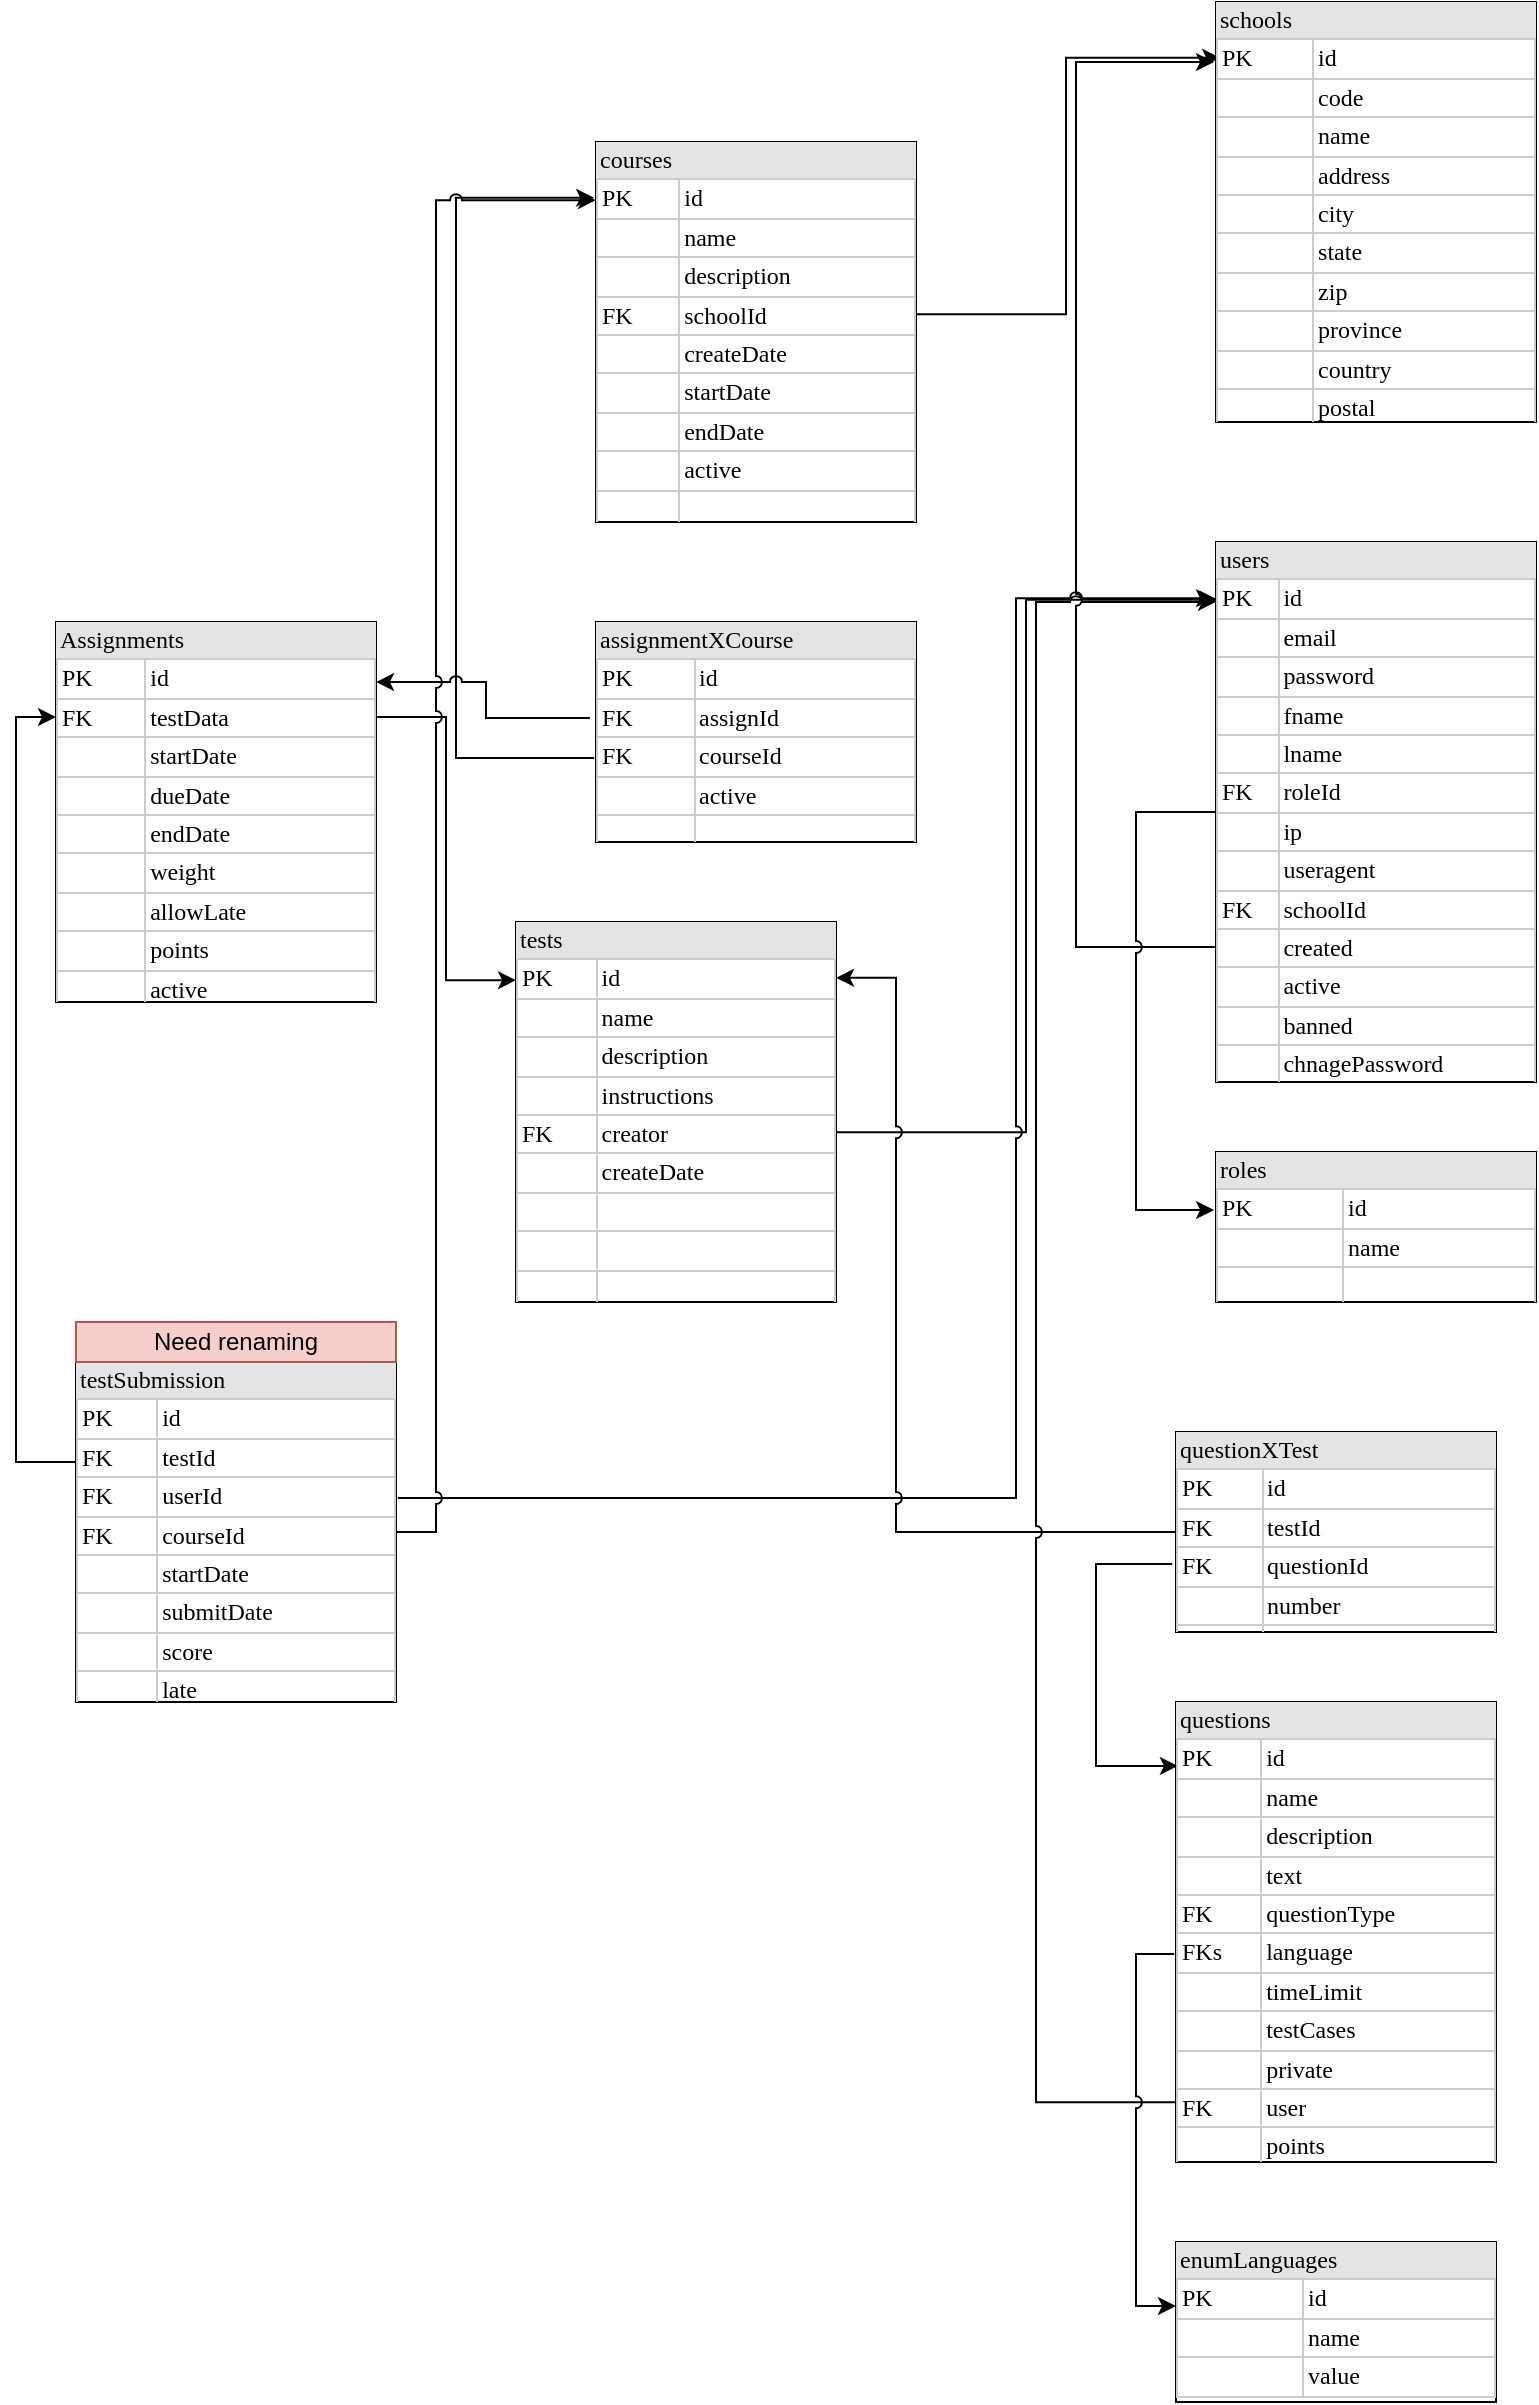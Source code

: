 <mxfile version="10.6.7" type="github"><diagram id="lR3mISrKSOdd3tAyGCDQ" name="Page-1"><mxGraphModel dx="1154" dy="1677" grid="1" gridSize="10" guides="1" tooltips="1" connect="1" arrows="1" fold="1" page="1" pageScale="1" pageWidth="850" pageHeight="1100" math="0" shadow="0"><root><mxCell id="0"/><mxCell id="1" parent="0"/><mxCell id="EHK29kDvS0uKDDm51kIB-8" style="edgeStyle=orthogonalEdgeStyle;rounded=0;orthogonalLoop=1;jettySize=auto;html=1;exitX=1;exitY=0.25;exitDx=0;exitDy=0;entryX=0;entryY=0.153;entryDx=0;entryDy=0;entryPerimeter=0;jumpStyle=arc;" parent="1" source="EHK29kDvS0uKDDm51kIB-1" target="EHK29kDvS0uKDDm51kIB-7" edge="1"><mxGeometry relative="1" as="geometry"/></mxCell><mxCell id="EHK29kDvS0uKDDm51kIB-1" value="&lt;div style=&quot;box-sizing: border-box ; width: 100% ; background: #e4e4e4 ; padding: 2px&quot;&gt;Assignments&lt;/div&gt;&lt;table style=&quot;width: 100% ; font-size: 1em ; border: 1px solid rgb(204 , 204 , 204) ; border-collapse: collapse&quot; cellpadding=&quot;2&quot; cellspacing=&quot;0&quot; border=&quot;1&quot;&gt;&lt;tbody&gt;&lt;tr&gt;&lt;td&gt;PK&lt;/td&gt;&lt;td&gt;id&lt;/td&gt;&lt;/tr&gt;&lt;tr&gt;&lt;td&gt;FK&lt;/td&gt;&lt;td&gt;testData&lt;/td&gt;&lt;/tr&gt;&lt;tr&gt;&lt;td&gt;&lt;br&gt;&lt;/td&gt;&lt;td&gt;startDate&lt;/td&gt;&lt;/tr&gt;&lt;tr&gt;&lt;td&gt;&lt;br&gt;&lt;/td&gt;&lt;td&gt;dueDate&lt;/td&gt;&lt;/tr&gt;&lt;tr&gt;&lt;td&gt;&lt;br&gt;&lt;/td&gt;&lt;td&gt;endDate&lt;/td&gt;&lt;/tr&gt;&lt;tr&gt;&lt;td&gt;&lt;br&gt;&lt;/td&gt;&lt;td&gt;weight&lt;/td&gt;&lt;/tr&gt;&lt;tr&gt;&lt;td&gt;&lt;br&gt;&lt;/td&gt;&lt;td&gt;allowLate&lt;/td&gt;&lt;/tr&gt;&lt;tr&gt;&lt;td&gt;&lt;br&gt;&lt;/td&gt;&lt;td&gt;points&lt;/td&gt;&lt;/tr&gt;&lt;tr&gt;&lt;td&gt;&lt;br&gt;&lt;/td&gt;&lt;td&gt;active&lt;/td&gt;&lt;/tr&gt;&lt;/tbody&gt;&lt;/table&gt;" style="verticalAlign=top;align=left;overflow=fill;html=1;rounded=0;shadow=0;comic=0;labelBackgroundColor=none;strokeColor=#000000;strokeWidth=1;fillColor=#ffffff;fontFamily=Verdana;fontSize=12;fontColor=#000000;" parent="1" vertex="1"><mxGeometry x="60" y="190" width="160" height="190" as="geometry"/></mxCell><mxCell id="EHK29kDvS0uKDDm51kIB-5" style="edgeStyle=orthogonalEdgeStyle;rounded=0;orthogonalLoop=1;jettySize=auto;html=1;exitX=-0.006;exitY=0.618;exitDx=0;exitDy=0;exitPerimeter=0;entryX=-0.006;entryY=0.147;entryDx=0;entryDy=0;entryPerimeter=0;jumpStyle=arc;" parent="1" source="EHK29kDvS0uKDDm51kIB-2" target="EHK29kDvS0uKDDm51kIB-4" edge="1"><mxGeometry relative="1" as="geometry"><mxPoint x="270" y="-30" as="targetPoint"/><Array as="points"><mxPoint x="260" y="258"/><mxPoint x="260" y="-22"/></Array></mxGeometry></mxCell><mxCell id="EHK29kDvS0uKDDm51kIB-6" style="edgeStyle=orthogonalEdgeStyle;rounded=0;orthogonalLoop=1;jettySize=auto;html=1;exitX=-0.019;exitY=0.436;exitDx=0;exitDy=0;entryX=1;entryY=0.158;entryDx=0;entryDy=0;entryPerimeter=0;exitPerimeter=0;jumpStyle=arc;" parent="1" source="EHK29kDvS0uKDDm51kIB-2" target="EHK29kDvS0uKDDm51kIB-1" edge="1"><mxGeometry relative="1" as="geometry"/></mxCell><mxCell id="EHK29kDvS0uKDDm51kIB-2" value="&lt;div style=&quot;box-sizing: border-box ; width: 100% ; background: #e4e4e4 ; padding: 2px&quot;&gt;assignmentXCourse&lt;/div&gt;&lt;table style=&quot;width: 100% ; font-size: 1em ; border: 1px solid rgb(204 , 204 , 204) ; border-collapse: collapse&quot; cellpadding=&quot;2&quot; cellspacing=&quot;0&quot; border=&quot;1&quot;&gt;&lt;tbody&gt;&lt;tr&gt;&lt;td&gt;PK&lt;/td&gt;&lt;td&gt;id&lt;/td&gt;&lt;/tr&gt;&lt;tr&gt;&lt;td&gt;FK&lt;/td&gt;&lt;td&gt;assignId&lt;/td&gt;&lt;/tr&gt;&lt;tr&gt;&lt;td&gt;FK&lt;/td&gt;&lt;td&gt;courseId&lt;/td&gt;&lt;/tr&gt;&lt;tr&gt;&lt;td&gt;&lt;br&gt;&lt;/td&gt;&lt;td&gt;active&lt;/td&gt;&lt;/tr&gt;&lt;tr&gt;&lt;td&gt;&lt;br&gt;&lt;/td&gt;&lt;td&gt;&lt;br&gt;&lt;/td&gt;&lt;/tr&gt;&lt;tr&gt;&lt;td&gt;&lt;br&gt;&lt;/td&gt;&lt;td&gt;&lt;br&gt;&lt;/td&gt;&lt;/tr&gt;&lt;tr&gt;&lt;td&gt;&lt;br&gt;&lt;/td&gt;&lt;td&gt;&lt;br&gt;&lt;/td&gt;&lt;/tr&gt;&lt;tr&gt;&lt;td&gt;&lt;br&gt;&lt;/td&gt;&lt;td&gt;&lt;br&gt;&lt;/td&gt;&lt;/tr&gt;&lt;tr&gt;&lt;td&gt;&lt;br&gt;&lt;/td&gt;&lt;td&gt;&lt;br&gt;&lt;/td&gt;&lt;/tr&gt;&lt;/tbody&gt;&lt;/table&gt;" style="verticalAlign=top;align=left;overflow=fill;html=1;rounded=0;shadow=0;comic=0;labelBackgroundColor=none;strokeColor=#000000;strokeWidth=1;fillColor=#ffffff;fontFamily=Verdana;fontSize=12;fontColor=#000000;" parent="1" vertex="1"><mxGeometry x="330" y="190" width="160" height="110" as="geometry"/></mxCell><mxCell id="EHK29kDvS0uKDDm51kIB-10" style="edgeStyle=orthogonalEdgeStyle;rounded=0;orthogonalLoop=1;jettySize=auto;html=1;exitX=1;exitY=0.453;exitDx=0;exitDy=0;entryX=0.013;entryY=0.133;entryDx=0;entryDy=0;entryPerimeter=0;exitPerimeter=0;jumpStyle=arc;" parent="1" source="EHK29kDvS0uKDDm51kIB-4" target="EHK29kDvS0uKDDm51kIB-9" edge="1"><mxGeometry relative="1" as="geometry"/></mxCell><mxCell id="EHK29kDvS0uKDDm51kIB-4" value="&lt;div style=&quot;box-sizing: border-box ; width: 100% ; background: #e4e4e4 ; padding: 2px&quot;&gt;courses&lt;/div&gt;&lt;table style=&quot;width: 100% ; font-size: 1em ; border: 1px solid rgb(204 , 204 , 204) ; border-collapse: collapse&quot; cellpadding=&quot;2&quot; cellspacing=&quot;0&quot; border=&quot;1&quot;&gt;&lt;tbody&gt;&lt;tr&gt;&lt;td&gt;PK&lt;/td&gt;&lt;td&gt;id&lt;/td&gt;&lt;/tr&gt;&lt;tr&gt;&lt;td&gt;&lt;br&gt;&lt;/td&gt;&lt;td&gt;name&lt;/td&gt;&lt;/tr&gt;&lt;tr&gt;&lt;td&gt;&lt;/td&gt;&lt;td&gt;description&lt;/td&gt;&lt;/tr&gt;&lt;tr&gt;&lt;td&gt;FK&lt;/td&gt;&lt;td&gt;schoolId&lt;/td&gt;&lt;/tr&gt;&lt;tr&gt;&lt;td&gt;&lt;br&gt;&lt;/td&gt;&lt;td&gt;createDate&lt;/td&gt;&lt;/tr&gt;&lt;tr&gt;&lt;td&gt;&lt;br&gt;&lt;/td&gt;&lt;td&gt;startDate&lt;/td&gt;&lt;/tr&gt;&lt;tr&gt;&lt;td&gt;&lt;br&gt;&lt;/td&gt;&lt;td&gt;endDate&lt;/td&gt;&lt;/tr&gt;&lt;tr&gt;&lt;td&gt;&lt;br&gt;&lt;/td&gt;&lt;td&gt;active&lt;/td&gt;&lt;/tr&gt;&lt;tr&gt;&lt;td&gt;&lt;br&gt;&lt;/td&gt;&lt;td&gt;&lt;br&gt;&lt;/td&gt;&lt;/tr&gt;&lt;/tbody&gt;&lt;/table&gt;" style="verticalAlign=top;align=left;overflow=fill;html=1;rounded=0;shadow=0;comic=0;labelBackgroundColor=none;strokeColor=#000000;strokeWidth=1;fillColor=#ffffff;fontFamily=Verdana;fontSize=12;fontColor=#000000;" parent="1" vertex="1"><mxGeometry x="330" y="-50" width="160" height="190" as="geometry"/></mxCell><mxCell id="EHK29kDvS0uKDDm51kIB-12" style="edgeStyle=orthogonalEdgeStyle;rounded=0;orthogonalLoop=1;jettySize=auto;html=1;exitX=1;exitY=0.553;exitDx=0;exitDy=0;entryX=0.006;entryY=0.107;entryDx=0;entryDy=0;entryPerimeter=0;exitPerimeter=0;jumpStyle=arc;" parent="1" source="EHK29kDvS0uKDDm51kIB-7" target="EHK29kDvS0uKDDm51kIB-11" edge="1"><mxGeometry relative="1" as="geometry"/></mxCell><mxCell id="EHK29kDvS0uKDDm51kIB-7" value="&lt;div style=&quot;box-sizing: border-box ; width: 100% ; background: #e4e4e4 ; padding: 2px&quot;&gt;tests&lt;/div&gt;&lt;table style=&quot;width: 100% ; font-size: 1em ; border: 1px solid rgb(204 , 204 , 204) ; border-collapse: collapse&quot; cellpadding=&quot;2&quot; cellspacing=&quot;0&quot; border=&quot;1&quot;&gt;&lt;tbody&gt;&lt;tr&gt;&lt;td&gt;PK&lt;/td&gt;&lt;td&gt;id&lt;/td&gt;&lt;/tr&gt;&lt;tr&gt;&lt;td&gt;&lt;br&gt;&lt;/td&gt;&lt;td&gt;name&lt;/td&gt;&lt;/tr&gt;&lt;tr&gt;&lt;td&gt;&lt;/td&gt;&lt;td&gt;description&lt;/td&gt;&lt;/tr&gt;&lt;tr&gt;&lt;td&gt;&lt;br&gt;&lt;/td&gt;&lt;td&gt;instructions&lt;/td&gt;&lt;/tr&gt;&lt;tr&gt;&lt;td&gt;FK&lt;/td&gt;&lt;td&gt;creator&lt;/td&gt;&lt;/tr&gt;&lt;tr&gt;&lt;td&gt;&lt;br&gt;&lt;/td&gt;&lt;td&gt;createDate&lt;/td&gt;&lt;/tr&gt;&lt;tr&gt;&lt;td&gt;&lt;br&gt;&lt;/td&gt;&lt;td&gt;&lt;br&gt;&lt;/td&gt;&lt;/tr&gt;&lt;tr&gt;&lt;td&gt;&lt;br&gt;&lt;/td&gt;&lt;td&gt;&lt;br&gt;&lt;/td&gt;&lt;/tr&gt;&lt;tr&gt;&lt;td&gt;&lt;br&gt;&lt;/td&gt;&lt;td&gt;&lt;br&gt;&lt;/td&gt;&lt;/tr&gt;&lt;/tbody&gt;&lt;/table&gt;" style="verticalAlign=top;align=left;overflow=fill;html=1;rounded=0;shadow=0;comic=0;labelBackgroundColor=none;strokeColor=#000000;strokeWidth=1;fillColor=#ffffff;fontFamily=Verdana;fontSize=12;fontColor=#000000;" parent="1" vertex="1"><mxGeometry x="290" y="340" width="160" height="190" as="geometry"/></mxCell><mxCell id="EHK29kDvS0uKDDm51kIB-9" value="&lt;div style=&quot;box-sizing: border-box ; width: 100% ; background: #e4e4e4 ; padding: 2px&quot;&gt;schools&lt;/div&gt;&lt;table style=&quot;width: 100% ; font-size: 1em ; border: 1px solid rgb(204 , 204 , 204) ; border-collapse: collapse&quot; cellpadding=&quot;2&quot; cellspacing=&quot;0&quot; border=&quot;1&quot;&gt;&lt;tbody&gt;&lt;tr&gt;&lt;td&gt;PK&lt;/td&gt;&lt;td&gt;id&lt;/td&gt;&lt;/tr&gt;&lt;tr&gt;&lt;td&gt;&lt;br&gt;&lt;/td&gt;&lt;td&gt;code&lt;/td&gt;&lt;/tr&gt;&lt;tr&gt;&lt;td&gt;&lt;/td&gt;&lt;td&gt;name&lt;/td&gt;&lt;/tr&gt;&lt;tr&gt;&lt;td&gt;&lt;br&gt;&lt;/td&gt;&lt;td&gt;address&lt;/td&gt;&lt;/tr&gt;&lt;tr&gt;&lt;td&gt;&lt;br&gt;&lt;/td&gt;&lt;td&gt;city&lt;/td&gt;&lt;/tr&gt;&lt;tr&gt;&lt;td&gt;&lt;br&gt;&lt;/td&gt;&lt;td&gt;state&lt;/td&gt;&lt;/tr&gt;&lt;tr&gt;&lt;td&gt;&lt;br&gt;&lt;/td&gt;&lt;td&gt;zip&lt;/td&gt;&lt;/tr&gt;&lt;tr&gt;&lt;td&gt;&lt;br&gt;&lt;/td&gt;&lt;td&gt;province&lt;/td&gt;&lt;/tr&gt;&lt;tr&gt;&lt;td&gt;&lt;br&gt;&lt;/td&gt;&lt;td&gt;country&lt;/td&gt;&lt;/tr&gt;&lt;tr&gt;&lt;td&gt;&lt;br&gt;&lt;/td&gt;&lt;td&gt;postal&lt;/td&gt;&lt;/tr&gt;&lt;/tbody&gt;&lt;/table&gt;" style="verticalAlign=top;align=left;overflow=fill;html=1;rounded=0;shadow=0;comic=0;labelBackgroundColor=none;strokeColor=#000000;strokeWidth=1;fillColor=#ffffff;fontFamily=Verdana;fontSize=12;fontColor=#000000;" parent="1" vertex="1"><mxGeometry x="640" y="-120" width="160" height="210" as="geometry"/></mxCell><mxCell id="EHK29kDvS0uKDDm51kIB-13" style="edgeStyle=orthogonalEdgeStyle;rounded=0;orthogonalLoop=1;jettySize=auto;html=1;exitX=0;exitY=0.75;exitDx=0;exitDy=0;jumpStyle=arc;" parent="1" source="EHK29kDvS0uKDDm51kIB-11" edge="1"><mxGeometry relative="1" as="geometry"><mxPoint x="639" y="-90" as="targetPoint"/><Array as="points"><mxPoint x="570" y="353"/><mxPoint x="570" y="-90"/></Array></mxGeometry></mxCell><mxCell id="EHK29kDvS0uKDDm51kIB-15" style="edgeStyle=orthogonalEdgeStyle;rounded=0;jumpStyle=arc;orthogonalLoop=1;jettySize=auto;html=1;exitX=0;exitY=0.5;exitDx=0;exitDy=0;entryX=-0.006;entryY=0.387;entryDx=0;entryDy=0;entryPerimeter=0;" parent="1" source="EHK29kDvS0uKDDm51kIB-11" target="EHK29kDvS0uKDDm51kIB-14" edge="1"><mxGeometry relative="1" as="geometry"><Array as="points"><mxPoint x="600" y="285"/><mxPoint x="600" y="484"/></Array></mxGeometry></mxCell><mxCell id="EHK29kDvS0uKDDm51kIB-11" value="&lt;div style=&quot;box-sizing: border-box ; width: 100% ; background: #e4e4e4 ; padding: 2px&quot;&gt;users&lt;/div&gt;&lt;table style=&quot;width: 100% ; font-size: 1em ; border: 1px solid rgb(204 , 204 , 204) ; border-collapse: collapse&quot; cellpadding=&quot;2&quot; cellspacing=&quot;0&quot; border=&quot;1&quot;&gt;&lt;tbody&gt;&lt;tr&gt;&lt;td&gt;PK&lt;/td&gt;&lt;td&gt;id&lt;/td&gt;&lt;/tr&gt;&lt;tr&gt;&lt;td&gt;&lt;br&gt;&lt;/td&gt;&lt;td&gt;email&lt;/td&gt;&lt;/tr&gt;&lt;tr&gt;&lt;td&gt;&lt;/td&gt;&lt;td&gt;password&lt;/td&gt;&lt;/tr&gt;&lt;tr&gt;&lt;td&gt;&lt;br&gt;&lt;/td&gt;&lt;td&gt;fname&lt;/td&gt;&lt;/tr&gt;&lt;tr&gt;&lt;td&gt;&lt;br&gt;&lt;/td&gt;&lt;td&gt;lname&lt;/td&gt;&lt;/tr&gt;&lt;tr&gt;&lt;td&gt;FK&lt;/td&gt;&lt;td&gt;roleId&lt;/td&gt;&lt;/tr&gt;&lt;tr&gt;&lt;td&gt;&lt;br&gt;&lt;/td&gt;&lt;td&gt;ip&lt;/td&gt;&lt;/tr&gt;&lt;tr&gt;&lt;td&gt;&lt;br&gt;&lt;/td&gt;&lt;td&gt;useragent&lt;/td&gt;&lt;/tr&gt;&lt;tr&gt;&lt;td&gt;FK&lt;/td&gt;&lt;td&gt;schoolId&lt;/td&gt;&lt;/tr&gt;&lt;tr&gt;&lt;td&gt;&lt;br&gt;&lt;/td&gt;&lt;td&gt;created&lt;/td&gt;&lt;/tr&gt;&lt;tr&gt;&lt;td&gt;&lt;br&gt;&lt;/td&gt;&lt;td&gt;active&lt;/td&gt;&lt;/tr&gt;&lt;tr&gt;&lt;td&gt;&lt;br&gt;&lt;/td&gt;&lt;td&gt;banned&lt;/td&gt;&lt;/tr&gt;&lt;tr&gt;&lt;td&gt;&lt;br&gt;&lt;/td&gt;&lt;td&gt;chnagePassword&lt;/td&gt;&lt;/tr&gt;&lt;/tbody&gt;&lt;/table&gt;" style="verticalAlign=top;align=left;overflow=fill;html=1;rounded=0;shadow=0;comic=0;labelBackgroundColor=none;strokeColor=#000000;strokeWidth=1;fillColor=#ffffff;fontFamily=Verdana;fontSize=12;fontColor=#000000;" parent="1" vertex="1"><mxGeometry x="640" y="150" width="160" height="270" as="geometry"/></mxCell><mxCell id="EHK29kDvS0uKDDm51kIB-14" value="&lt;div style=&quot;box-sizing: border-box ; width: 100% ; background: #e4e4e4 ; padding: 2px&quot;&gt;roles&lt;/div&gt;&lt;table style=&quot;width: 100% ; font-size: 1em ; border: 1px solid rgb(204 , 204 , 204) ; border-collapse: collapse&quot; cellpadding=&quot;2&quot; cellspacing=&quot;0&quot; border=&quot;1&quot;&gt;&lt;tbody&gt;&lt;tr&gt;&lt;td&gt;PK&lt;/td&gt;&lt;td&gt;id&lt;/td&gt;&lt;/tr&gt;&lt;tr&gt;&lt;td&gt;&lt;br&gt;&lt;/td&gt;&lt;td&gt;name&lt;/td&gt;&lt;/tr&gt;&lt;tr&gt;&lt;td&gt;&lt;/td&gt;&lt;td&gt;&lt;br&gt;&lt;/td&gt;&lt;/tr&gt;&lt;/tbody&gt;&lt;/table&gt;" style="verticalAlign=top;align=left;overflow=fill;html=1;rounded=0;shadow=0;comic=0;labelBackgroundColor=none;strokeColor=#000000;strokeWidth=1;fillColor=#ffffff;fontFamily=Verdana;fontSize=12;fontColor=#000000;" parent="1" vertex="1"><mxGeometry x="640" y="455" width="160" height="75" as="geometry"/></mxCell><mxCell id="EHK29kDvS0uKDDm51kIB-17" style="edgeStyle=orthogonalEdgeStyle;rounded=0;jumpStyle=arc;orthogonalLoop=1;jettySize=auto;html=1;exitX=0;exitY=0.294;exitDx=0;exitDy=0;entryX=0;entryY=0.25;entryDx=0;entryDy=0;exitPerimeter=0;" parent="1" source="EHK29kDvS0uKDDm51kIB-16" target="EHK29kDvS0uKDDm51kIB-1" edge="1"><mxGeometry relative="1" as="geometry"/></mxCell><mxCell id="EHK29kDvS0uKDDm51kIB-18" style="edgeStyle=orthogonalEdgeStyle;rounded=0;jumpStyle=arc;orthogonalLoop=1;jettySize=auto;html=1;exitX=1.006;exitY=0.4;exitDx=0;exitDy=0;entryX=-0.006;entryY=0.104;entryDx=0;entryDy=0;entryPerimeter=0;exitPerimeter=0;" parent="1" source="EHK29kDvS0uKDDm51kIB-16" target="EHK29kDvS0uKDDm51kIB-11" edge="1"><mxGeometry relative="1" as="geometry"><Array as="points"><mxPoint x="540" y="628"/><mxPoint x="540" y="178"/></Array></mxGeometry></mxCell><mxCell id="EHK29kDvS0uKDDm51kIB-19" style="edgeStyle=orthogonalEdgeStyle;rounded=0;jumpStyle=arc;orthogonalLoop=1;jettySize=auto;html=1;exitX=1;exitY=0.5;exitDx=0;exitDy=0;entryX=0;entryY=0.153;entryDx=0;entryDy=0;entryPerimeter=0;" parent="1" source="EHK29kDvS0uKDDm51kIB-16" target="EHK29kDvS0uKDDm51kIB-4" edge="1"><mxGeometry relative="1" as="geometry"><Array as="points"><mxPoint x="250" y="645"/><mxPoint x="250" y="-21"/></Array></mxGeometry></mxCell><mxCell id="EHK29kDvS0uKDDm51kIB-16" value="&lt;div style=&quot;box-sizing: border-box ; width: 100% ; background: #e4e4e4 ; padding: 2px&quot;&gt;testSubmission&lt;/div&gt;&lt;table style=&quot;width: 100% ; font-size: 1em ; border: 1px solid rgb(204 , 204 , 204) ; border-collapse: collapse&quot; cellpadding=&quot;2&quot; cellspacing=&quot;0&quot; border=&quot;1&quot;&gt;&lt;tbody&gt;&lt;tr&gt;&lt;td&gt;PK&lt;/td&gt;&lt;td&gt;id&lt;/td&gt;&lt;/tr&gt;&lt;tr&gt;&lt;td&gt;FK&lt;/td&gt;&lt;td&gt;testId&lt;/td&gt;&lt;/tr&gt;&lt;tr&gt;&lt;td&gt;FK&lt;/td&gt;&lt;td&gt;userId&lt;/td&gt;&lt;/tr&gt;&lt;tr&gt;&lt;td&gt;FK&lt;/td&gt;&lt;td&gt;courseId&lt;/td&gt;&lt;/tr&gt;&lt;tr&gt;&lt;td&gt;&lt;br&gt;&lt;/td&gt;&lt;td&gt;startDate&lt;/td&gt;&lt;/tr&gt;&lt;tr&gt;&lt;td&gt;&lt;br&gt;&lt;/td&gt;&lt;td&gt;submitDate&lt;/td&gt;&lt;/tr&gt;&lt;tr&gt;&lt;td&gt;&lt;br&gt;&lt;/td&gt;&lt;td&gt;score&lt;/td&gt;&lt;/tr&gt;&lt;tr&gt;&lt;td&gt;&lt;br&gt;&lt;/td&gt;&lt;td&gt;late&lt;/td&gt;&lt;/tr&gt;&lt;tr&gt;&lt;td&gt;&lt;br&gt;&lt;/td&gt;&lt;td&gt;&lt;br&gt;&lt;/td&gt;&lt;/tr&gt;&lt;/tbody&gt;&lt;/table&gt;" style="verticalAlign=top;align=left;overflow=fill;html=1;rounded=0;shadow=0;comic=0;labelBackgroundColor=none;strokeColor=#000000;strokeWidth=1;fillColor=#ffffff;fontFamily=Verdana;fontSize=12;fontColor=#000000;" parent="1" vertex="1"><mxGeometry x="70" y="560" width="160" height="170" as="geometry"/></mxCell><mxCell id="EHK29kDvS0uKDDm51kIB-20" value="Need renaming" style="text;html=1;strokeColor=#b85450;fillColor=#f8cecc;align=center;verticalAlign=middle;whiteSpace=wrap;rounded=0;" parent="1" vertex="1"><mxGeometry x="70" y="540" width="160" height="20" as="geometry"/></mxCell><mxCell id="EHK29kDvS0uKDDm51kIB-22" style="edgeStyle=orthogonalEdgeStyle;rounded=0;jumpStyle=arc;orthogonalLoop=1;jettySize=auto;html=1;exitX=0;exitY=0.5;exitDx=0;exitDy=0;entryX=1;entryY=0.147;entryDx=0;entryDy=0;entryPerimeter=0;" parent="1" source="EHK29kDvS0uKDDm51kIB-21" target="EHK29kDvS0uKDDm51kIB-7" edge="1"><mxGeometry relative="1" as="geometry"><Array as="points"><mxPoint x="480" y="645"/><mxPoint x="480" y="368"/></Array></mxGeometry></mxCell><mxCell id="EHK29kDvS0uKDDm51kIB-24" style="edgeStyle=orthogonalEdgeStyle;rounded=0;jumpStyle=arc;orthogonalLoop=1;jettySize=auto;html=1;exitX=-0.012;exitY=0.66;exitDx=0;exitDy=0;entryX=0.006;entryY=0.139;entryDx=0;entryDy=0;entryPerimeter=0;exitPerimeter=0;" parent="1" source="EHK29kDvS0uKDDm51kIB-21" target="EHK29kDvS0uKDDm51kIB-23" edge="1"><mxGeometry relative="1" as="geometry"><Array as="points"><mxPoint x="580" y="661"/><mxPoint x="580" y="762"/></Array></mxGeometry></mxCell><mxCell id="EHK29kDvS0uKDDm51kIB-21" value="&lt;div style=&quot;box-sizing: border-box ; width: 100% ; background: #e4e4e4 ; padding: 2px&quot;&gt;questionXTest&lt;/div&gt;&lt;table style=&quot;width: 100% ; font-size: 1em ; border: 1px solid rgb(204 , 204 , 204) ; border-collapse: collapse&quot; cellpadding=&quot;2&quot; cellspacing=&quot;0&quot; border=&quot;1&quot;&gt;&lt;tbody&gt;&lt;tr&gt;&lt;td&gt;PK&lt;/td&gt;&lt;td&gt;id&lt;/td&gt;&lt;/tr&gt;&lt;tr&gt;&lt;td&gt;FK&lt;/td&gt;&lt;td&gt;testId&lt;/td&gt;&lt;/tr&gt;&lt;tr&gt;&lt;td&gt;FK&lt;/td&gt;&lt;td&gt;questionId&lt;/td&gt;&lt;/tr&gt;&lt;tr&gt;&lt;td&gt;&lt;br&gt;&lt;/td&gt;&lt;td&gt;number&lt;/td&gt;&lt;/tr&gt;&lt;tr&gt;&lt;td&gt;&lt;br&gt;&lt;/td&gt;&lt;td&gt;&lt;br&gt;&lt;/td&gt;&lt;/tr&gt;&lt;tr&gt;&lt;td&gt;&lt;br&gt;&lt;/td&gt;&lt;td&gt;&lt;br&gt;&lt;/td&gt;&lt;/tr&gt;&lt;tr&gt;&lt;td&gt;&lt;br&gt;&lt;/td&gt;&lt;td&gt;&lt;br&gt;&lt;/td&gt;&lt;/tr&gt;&lt;tr&gt;&lt;td&gt;&lt;br&gt;&lt;/td&gt;&lt;td&gt;&lt;br&gt;&lt;/td&gt;&lt;/tr&gt;&lt;tr&gt;&lt;td&gt;&lt;br&gt;&lt;/td&gt;&lt;td&gt;&lt;br&gt;&lt;/td&gt;&lt;/tr&gt;&lt;/tbody&gt;&lt;/table&gt;" style="verticalAlign=top;align=left;overflow=fill;html=1;rounded=0;shadow=0;comic=0;labelBackgroundColor=none;strokeColor=#000000;strokeWidth=1;fillColor=#ffffff;fontFamily=Verdana;fontSize=12;fontColor=#000000;" parent="1" vertex="1"><mxGeometry x="620" y="595" width="160" height="100" as="geometry"/></mxCell><mxCell id="EHK29kDvS0uKDDm51kIB-25" style="edgeStyle=orthogonalEdgeStyle;rounded=0;jumpStyle=arc;orthogonalLoop=1;jettySize=auto;html=1;exitX=0.013;exitY=0.87;exitDx=0;exitDy=0;exitPerimeter=0;entryX=0;entryY=0.111;entryDx=0;entryDy=0;entryPerimeter=0;" parent="1" source="EHK29kDvS0uKDDm51kIB-23" target="EHK29kDvS0uKDDm51kIB-11" edge="1"><mxGeometry relative="1" as="geometry"><mxPoint x="530" y="880" as="targetPoint"/><Array as="points"><mxPoint x="622" y="931"/><mxPoint x="550" y="931"/><mxPoint x="550" y="180"/></Array></mxGeometry></mxCell><mxCell id="EHK29kDvS0uKDDm51kIB-27" style="edgeStyle=orthogonalEdgeStyle;rounded=0;jumpStyle=arc;orthogonalLoop=1;jettySize=auto;html=1;exitX=-0.006;exitY=0.548;exitDx=0;exitDy=0;entryX=0;entryY=0.4;entryDx=0;entryDy=0;entryPerimeter=0;exitPerimeter=0;" parent="1" source="EHK29kDvS0uKDDm51kIB-23" target="EHK29kDvS0uKDDm51kIB-26" edge="1"><mxGeometry relative="1" as="geometry"/></mxCell><mxCell id="EHK29kDvS0uKDDm51kIB-23" value="&lt;div style=&quot;box-sizing: border-box ; width: 100% ; background: #e4e4e4 ; padding: 2px&quot;&gt;questions&lt;/div&gt;&lt;table style=&quot;width: 100% ; font-size: 1em ; border: 1px solid rgb(204 , 204 , 204) ; border-collapse: collapse&quot; cellpadding=&quot;2&quot; cellspacing=&quot;0&quot; border=&quot;1&quot;&gt;&lt;tbody&gt;&lt;tr&gt;&lt;td&gt;PK&lt;/td&gt;&lt;td&gt;id&lt;/td&gt;&lt;/tr&gt;&lt;tr&gt;&lt;td&gt;&lt;br&gt;&lt;/td&gt;&lt;td&gt;name&lt;/td&gt;&lt;/tr&gt;&lt;tr&gt;&lt;td&gt;&lt;/td&gt;&lt;td&gt;description&lt;/td&gt;&lt;/tr&gt;&lt;tr&gt;&lt;td&gt;&lt;br&gt;&lt;/td&gt;&lt;td&gt;text&lt;/td&gt;&lt;/tr&gt;&lt;tr&gt;&lt;td&gt;FK&lt;/td&gt;&lt;td&gt;questionType&lt;/td&gt;&lt;/tr&gt;&lt;tr&gt;&lt;td&gt;FKs&lt;/td&gt;&lt;td&gt;language&lt;/td&gt;&lt;/tr&gt;&lt;tr&gt;&lt;td&gt;&lt;br&gt;&lt;/td&gt;&lt;td&gt;timeLimit&lt;/td&gt;&lt;/tr&gt;&lt;tr&gt;&lt;td&gt;&lt;br&gt;&lt;/td&gt;&lt;td&gt;testCases&lt;/td&gt;&lt;/tr&gt;&lt;tr&gt;&lt;td&gt;&lt;br&gt;&lt;/td&gt;&lt;td&gt;private&lt;/td&gt;&lt;/tr&gt;&lt;tr&gt;&lt;td&gt;FK&lt;/td&gt;&lt;td&gt;user&lt;/td&gt;&lt;/tr&gt;&lt;tr&gt;&lt;td&gt;&lt;br&gt;&lt;/td&gt;&lt;td&gt;points&lt;/td&gt;&lt;/tr&gt;&lt;/tbody&gt;&lt;/table&gt;" style="verticalAlign=top;align=left;overflow=fill;html=1;rounded=0;shadow=0;comic=0;labelBackgroundColor=none;strokeColor=#000000;strokeWidth=1;fillColor=#ffffff;fontFamily=Verdana;fontSize=12;fontColor=#000000;" parent="1" vertex="1"><mxGeometry x="620" y="730" width="160" height="230" as="geometry"/></mxCell><mxCell id="EHK29kDvS0uKDDm51kIB-26" value="&lt;div style=&quot;box-sizing: border-box ; width: 100% ; background: #e4e4e4 ; padding: 2px&quot;&gt;enumLanguages&lt;/div&gt;&lt;table style=&quot;width: 100% ; font-size: 1em ; border: 1px solid rgb(204 , 204 , 204) ; border-collapse: collapse&quot; cellpadding=&quot;2&quot; cellspacing=&quot;0&quot; border=&quot;1&quot;&gt;&lt;tbody&gt;&lt;tr&gt;&lt;td&gt;PK&lt;/td&gt;&lt;td&gt;id&lt;/td&gt;&lt;/tr&gt;&lt;tr&gt;&lt;td&gt;&lt;br&gt;&lt;/td&gt;&lt;td&gt;name&lt;br&gt;&lt;/td&gt;&lt;/tr&gt;&lt;tr&gt;&lt;td&gt;&lt;/td&gt;&lt;td&gt;value&lt;/td&gt;&lt;/tr&gt;&lt;/tbody&gt;&lt;/table&gt;" style="verticalAlign=top;align=left;overflow=fill;html=1;rounded=0;shadow=0;comic=0;labelBackgroundColor=none;strokeColor=#000000;strokeWidth=1;fillColor=#ffffff;fontFamily=Verdana;fontSize=12;fontColor=#000000;" parent="1" vertex="1"><mxGeometry x="620" y="1000" width="160" height="80" as="geometry"/></mxCell></root></mxGraphModel></diagram></mxfile>